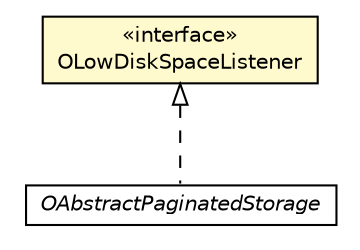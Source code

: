 #!/usr/local/bin/dot
#
# Class diagram 
# Generated by UMLGraph version R5_6-24-gf6e263 (http://www.umlgraph.org/)
#

digraph G {
	edge [fontname="Helvetica",fontsize=10,labelfontname="Helvetica",labelfontsize=10];
	node [fontname="Helvetica",fontsize=10,shape=plaintext];
	nodesep=0.25;
	ranksep=0.5;
	// com.orientechnologies.orient.core.storage.impl.local.OAbstractPaginatedStorage
	c4287861 [label=<<table title="com.orientechnologies.orient.core.storage.impl.local.OAbstractPaginatedStorage" border="0" cellborder="1" cellspacing="0" cellpadding="2" port="p" href="./OAbstractPaginatedStorage.html">
		<tr><td><table border="0" cellspacing="0" cellpadding="1">
<tr><td align="center" balign="center"><font face="Helvetica-Oblique"> OAbstractPaginatedStorage </font></td></tr>
		</table></td></tr>
		</table>>, URL="./OAbstractPaginatedStorage.html", fontname="Helvetica", fontcolor="black", fontsize=10.0];
	// com.orientechnologies.orient.core.storage.impl.local.OLowDiskSpaceListener
	c4287864 [label=<<table title="com.orientechnologies.orient.core.storage.impl.local.OLowDiskSpaceListener" border="0" cellborder="1" cellspacing="0" cellpadding="2" port="p" bgcolor="lemonChiffon" href="./OLowDiskSpaceListener.html">
		<tr><td><table border="0" cellspacing="0" cellpadding="1">
<tr><td align="center" balign="center"> &#171;interface&#187; </td></tr>
<tr><td align="center" balign="center"> OLowDiskSpaceListener </td></tr>
		</table></td></tr>
		</table>>, URL="./OLowDiskSpaceListener.html", fontname="Helvetica", fontcolor="black", fontsize=10.0];
	//com.orientechnologies.orient.core.storage.impl.local.OAbstractPaginatedStorage implements com.orientechnologies.orient.core.storage.impl.local.OLowDiskSpaceListener
	c4287864:p -> c4287861:p [dir=back,arrowtail=empty,style=dashed];
}

